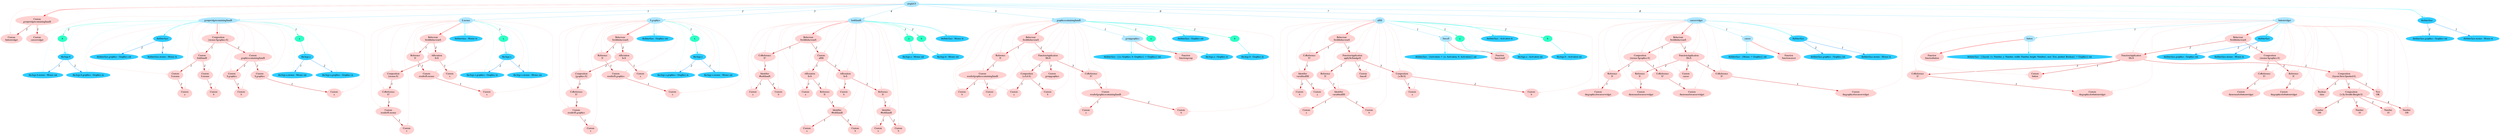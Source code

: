 digraph g{node_16589 [shape="ellipse", style="filled", color="#ffd1d1", fontname="Times", label="Composition
{mouse:$graphics:$}" ]
node_16591 [shape="ellipse", style="filled", color="#ffd1d1", fontname="Times", label="Custom
both$and$" ]
node_16593 [shape="ellipse", style="filled", color="#ffd1d1", fontname="Times", label="Custom
$.mouse" ]
node_16595 [shape="ellipse", style="filled", color="#ffd1d1", fontname="Times", label="Custom
a" ]
node_16598 [shape="ellipse", style="filled", color="#ffd1d1", fontname="Times", label="Custom
$.mouse" ]
node_16600 [shape="ellipse", style="filled", color="#ffd1d1", fontname="Times", label="Custom
b" ]
node_16605 [shape="ellipse", style="filled", color="#ffd1d1", fontname="Times", label="Custom
graphicscontaining$and$" ]
node_16607 [shape="ellipse", style="filled", color="#ffd1d1", fontname="Times", label="Custom
$.graphics" ]
node_16609 [shape="ellipse", style="filled", color="#ffd1d1", fontname="Times", label="Custom
a" ]
node_16612 [shape="ellipse", style="filled", color="#ffd1d1", fontname="Times", label="Custom
$.graphics" ]
node_16614 [shape="ellipse", style="filled", color="#ffd1d1", fontname="Times", label="Custom
b" ]
node_16637 [shape="ellipse", style="filled", color="#ffd1d1", fontname="Times", label="Behaviour
$withbehaviour$" ]
node_16639 [shape="ellipse", style="filled", color="#ffd1d1", fontname="Times", label="Reference
$!" ]
node_16641 [shape="ellipse", style="filled", color="#ffd1d1", fontname="Times", label="Custom
resultof$.mouse" ]
node_16643 [shape="ellipse", style="filled", color="#ffd1d1", fontname="Times", label="Custom
x" ]
node_16647 [shape="ellipse", style="filled", color="#ffd1d1", fontname="Times", label="Affectation
$=$" ]
node_16649 [shape="ellipse", style="filled", color="#ffd1d1", fontname="Times", label="Custom
x" ]
node_16651 [shape="ellipse", style="filled", color="#ffd1d1", fontname="Times", label="Composition
{mouse:$}" ]
node_16653 [shape="ellipse", style="filled", color="#ffd1d1", fontname="Times", label="CoReference
$?" ]
node_16655 [shape="ellipse", style="filled", color="#ffd1d1", fontname="Times", label="Custom
resultof$.mouse" ]
node_16657 [shape="ellipse", style="filled", color="#ffd1d1", fontname="Times", label="Custom
x" ]
node_16682 [shape="ellipse", style="filled", color="#ffd1d1", fontname="Times", label="Behaviour
$withbehaviour$" ]
node_16684 [shape="ellipse", style="filled", color="#ffd1d1", fontname="Times", label="Reference
$!" ]
node_16686 [shape="ellipse", style="filled", color="#ffd1d1", fontname="Times", label="Custom
resultof$.graphics" ]
node_16688 [shape="ellipse", style="filled", color="#ffd1d1", fontname="Times", label="Custom
x" ]
node_16692 [shape="ellipse", style="filled", color="#ffd1d1", fontname="Times", label="Affectation
$=$" ]
node_16694 [shape="ellipse", style="filled", color="#ffd1d1", fontname="Times", label="Custom
x" ]
node_16696 [shape="ellipse", style="filled", color="#ffd1d1", fontname="Times", label="Composition
{graphics:$}" ]
node_16698 [shape="ellipse", style="filled", color="#ffd1d1", fontname="Times", label="CoReference
$?" ]
node_16700 [shape="ellipse", style="filled", color="#ffd1d1", fontname="Times", label="Custom
resultof$.graphics" ]
node_16702 [shape="ellipse", style="filled", color="#ffd1d1", fontname="Times", label="Custom
x" ]
node_16726 [shape="ellipse", style="filled", color="#ffd1d1", fontname="Times", label="Behaviour
$withbehaviour$" ]
node_16728 [shape="ellipse", style="filled", color="#ffd1d1", fontname="Times", label="CoReference
$?" ]
node_16730 [shape="ellipse", style="filled", color="#ffd1d1", fontname="Times", label="Identifier
#both$and$" ]
node_16732 [shape="ellipse", style="filled", color="#ffd1d1", fontname="Times", label="Custom
a" ]
node_16734 [shape="ellipse", style="filled", color="#ffd1d1", fontname="Times", label="Custom
b" ]
node_16739 [shape="ellipse", style="filled", color="#ffd1d1", fontname="Times", label="Custom
all$$" ]
node_16741 [shape="ellipse", style="filled", color="#ffd1d1", fontname="Times", label="Affectation
$=$" ]
node_16743 [shape="ellipse", style="filled", color="#ffd1d1", fontname="Times", label="Custom
a" ]
node_16745 [shape="ellipse", style="filled", color="#ffd1d1", fontname="Times", label="Reference
$!" ]
node_16747 [shape="ellipse", style="filled", color="#ffd1d1", fontname="Times", label="Identifier
#both$and$" ]
node_16749 [shape="ellipse", style="filled", color="#ffd1d1", fontname="Times", label="Custom
a" ]
node_16751 [shape="ellipse", style="filled", color="#ffd1d1", fontname="Times", label="Custom
b" ]
node_16758 [shape="ellipse", style="filled", color="#ffd1d1", fontname="Times", label="Affectation
$=$" ]
node_16760 [shape="ellipse", style="filled", color="#ffd1d1", fontname="Times", label="Custom
b" ]
node_16762 [shape="ellipse", style="filled", color="#ffd1d1", fontname="Times", label="Reference
$!" ]
node_16764 [shape="ellipse", style="filled", color="#ffd1d1", fontname="Times", label="Identifier
#both$and$" ]
node_16766 [shape="ellipse", style="filled", color="#ffd1d1", fontname="Times", label="Custom
a" ]
node_16768 [shape="ellipse", style="filled", color="#ffd1d1", fontname="Times", label="Custom
b" ]
node_16785 [shape="ellipse", style="filled", color="#ffd1d1", fontname="Times", label="Function
functiongroup" ]
node_16802 [shape="ellipse", style="filled", color="#ffd1d1", fontname="Times", label="Behaviour
$withbehaviour$" ]
node_16804 [shape="ellipse", style="filled", color="#ffd1d1", fontname="Times", label="Reference
$!" ]
node_16806 [shape="ellipse", style="filled", color="#ffd1d1", fontname="Times", label="Custom
resultofgraphicscontaining$and$" ]
node_16808 [shape="ellipse", style="filled", color="#ffd1d1", fontname="Times", label="Custom
a" ]
node_16810 [shape="ellipse", style="filled", color="#ffd1d1", fontname="Times", label="Custom
b" ]
node_16815 [shape="ellipse", style="filled", color="#ffd1d1", fontname="Times", label="FunctionApplication
$$=$" ]
node_16817 [shape="ellipse", style="filled", color="#ffd1d1", fontname="Times", label="Custom
groupgraphics" ]
node_16819 [shape="ellipse", style="filled", color="#ffd1d1", fontname="Times", label="Composition
{a:$,b:$}" ]
node_16821 [shape="ellipse", style="filled", color="#ffd1d1", fontname="Times", label="Custom
a" ]
node_16823 [shape="ellipse", style="filled", color="#ffd1d1", fontname="Times", label="Custom
b" ]
node_16827 [shape="ellipse", style="filled", color="#ffd1d1", fontname="Times", label="CoReference
$?" ]
node_16829 [shape="ellipse", style="filled", color="#ffd1d1", fontname="Times", label="Custom
resultofgraphicscontaining$and$" ]
node_16831 [shape="ellipse", style="filled", color="#ffd1d1", fontname="Times", label="Custom
a" ]
node_16833 [shape="ellipse", style="filled", color="#ffd1d1", fontname="Times", label="Custom
b" ]
node_16849 [shape="ellipse", style="filled", color="#ffd1d1", fontname="Times", label="Function
functionall" ]
node_16866 [shape="ellipse", style="filled", color="#ffd1d1", fontname="Times", label="Behaviour
$withbehaviour$" ]
node_16868 [shape="ellipse", style="filled", color="#ffd1d1", fontname="Times", label="CoReference
$?" ]
node_16870 [shape="ellipse", style="filled", color="#ffd1d1", fontname="Times", label="Identifier
variableall$$" ]
node_16872 [shape="ellipse", style="filled", color="#ffd1d1", fontname="Times", label="Custom
a" ]
node_16874 [shape="ellipse", style="filled", color="#ffd1d1", fontname="Times", label="Custom
b" ]
node_16879 [shape="ellipse", style="filled", color="#ffd1d1", fontname="Times", label="FunctionApplication
apply$to$andget$" ]
node_16881 [shape="ellipse", style="filled", color="#ffd1d1", fontname="Times", label="Custom
funcall" ]
node_16883 [shape="ellipse", style="filled", color="#ffd1d1", fontname="Times", label="Reference
$!" ]
node_16885 [shape="ellipse", style="filled", color="#ffd1d1", fontname="Times", label="Identifier
variableall$$" ]
node_16887 [shape="ellipse", style="filled", color="#ffd1d1", fontname="Times", label="Custom
a" ]
node_16889 [shape="ellipse", style="filled", color="#ffd1d1", fontname="Times", label="Custom
b" ]
node_16894 [shape="ellipse", style="filled", color="#ffd1d1", fontname="Times", label="Composition
{a:$b:$}" ]
node_16896 [shape="ellipse", style="filled", color="#ffd1d1", fontname="Times", label="Custom
a" ]
node_16898 [shape="ellipse", style="filled", color="#ffd1d1", fontname="Times", label="Custom
b" ]
node_16913 [shape="ellipse", style="filled", color="#ffd1d1", fontname="Times", label="Function
functioncursor" ]
node_16926 [shape="ellipse", style="filled", color="#ffd1d1", fontname="Times", label="Behaviour
$withbehaviour$" ]
node_16928 [shape="ellipse", style="filled", color="#ffd1d1", fontname="Times", label="Composition
{mouse:$graphics:$}" ]
node_16930 [shape="ellipse", style="filled", color="#ffd1d1", fontname="Times", label="CoReference
$?" ]
node_16932 [shape="ellipse", style="filled", color="#ffd1d1", fontname="Times", label="Custom
themouseforcursorwidget" ]
node_16935 [shape="ellipse", style="filled", color="#ffd1d1", fontname="Times", label="Reference
$!" ]
node_16937 [shape="ellipse", style="filled", color="#ffd1d1", fontname="Times", label="Custom
thegraphicsforcursorwidget" ]
node_16942 [shape="ellipse", style="filled", color="#ffd1d1", fontname="Times", label="FunctionApplication
$$=$" ]
node_16944 [shape="ellipse", style="filled", color="#ffd1d1", fontname="Times", label="Custom
cursor" ]
node_16946 [shape="ellipse", style="filled", color="#ffd1d1", fontname="Times", label="Reference
$!" ]
node_16948 [shape="ellipse", style="filled", color="#ffd1d1", fontname="Times", label="Custom
themouseforcursorwidget" ]
node_16951 [shape="ellipse", style="filled", color="#ffd1d1", fontname="Times", label="CoReference
$?" ]
node_16953 [shape="ellipse", style="filled", color="#ffd1d1", fontname="Times", label="Custom
thegraphicsforcursorwidget" ]
node_16967 [shape="ellipse", style="filled", color="#ffd1d1", fontname="Times", label="Function
functionbutton" ]
node_16980 [shape="ellipse", style="filled", color="#ffd1d1", fontname="Times", label="Behaviour
$withbehaviour$" ]
node_16982 [shape="ellipse", style="filled", color="#ffd1d1", fontname="Times", label="Composition
{mouse:$graphics:$}" ]
node_16984 [shape="ellipse", style="filled", color="#ffd1d1", fontname="Times", label="CoReference
$?" ]
node_16986 [shape="ellipse", style="filled", color="#ffd1d1", fontname="Times", label="Custom
themouseforbuttonwidget" ]
node_16989 [shape="ellipse", style="filled", color="#ffd1d1", fontname="Times", label="Reference
$!" ]
node_16991 [shape="ellipse", style="filled", color="#ffd1d1", fontname="Times", label="Custom
thegraphicsforbuttonwidget" ]
node_16996 [shape="ellipse", style="filled", color="#ffd1d1", fontname="Times", label="FunctionApplication
$$=$" ]
node_16998 [shape="ellipse", style="filled", color="#ffd1d1", fontname="Times", label="Custom
button" ]
node_17000 [shape="ellipse", style="filled", color="#ffd1d1", fontname="Times", label="Composition
{layout:$text:$pushed:$}" ]
node_17002 [shape="ellipse", style="filled", color="#ffd1d1", fontname="Times", label="Composition
{x:$y:$width:$height:$}" ]
node_17004 [shape="ellipse", style="filled", color="#ffd1d1", fontname="Times", label="Number
10" ]
node_17006 [shape="ellipse", style="filled", color="#ffd1d1", fontname="Times", label="Number
10" ]
node_17008 [shape="ellipse", style="filled", color="#ffd1d1", fontname="Times", label="Number
200" ]
node_17010 [shape="ellipse", style="filled", color="#ffd1d1", fontname="Times", label="Number
100" ]
node_17016 [shape="ellipse", style="filled", color="#ffd1d1", fontname="Times", label="Text
OK" ]
node_17018 [shape="ellipse", style="filled", color="#ffd1d1", fontname="Times", label="Boolean
false" ]
node_17023 [shape="ellipse", style="filled", color="#ffd1d1", fontname="Times", label="CoReference
$?" ]
node_17025 [shape="ellipse", style="filled", color="#ffd1d1", fontname="Times", label="Custom
thegraphicsforbuttonwidget" ]
node_17051 [shape="ellipse", style="filled", color="#ffd1d1", fontname="Times", label="Custom
groupwidgetcontaining$and$" ]
node_17053 [shape="ellipse", style="filled", color="#ffd1d1", fontname="Times", label="Custom
cursorwidget" ]
node_17055 [shape="ellipse", style="filled", color="#ffd1d1", fontname="Times", label="Custom
buttonwidget" ]
node_16556 [shape="ellipse", style="filled", color="#afe7ff", fontname="Times", label="simpleUI" ]
node_16557 [shape="ellipse", style="filled", color="#afe7ff", fontname="Times", label="groupwidgetcontaining$and$" ]
node_16622 [shape="ellipse", style="filled", color="#afe7ff", fontname="Times", label="$.mouse" ]
node_16667 [shape="ellipse", style="filled", color="#afe7ff", fontname="Times", label="$.graphics" ]
node_16712 [shape="ellipse", style="filled", color="#afe7ff", fontname="Times", label="both$and$" ]
node_16780 [shape="ellipse", style="filled", color="#afe7ff", fontname="Times", label="graphicscontaining$and$" ]
node_16781 [shape="ellipse", style="filled", color="#afe7ff", fontname="Times", label="groupgraphics" ]
node_16844 [shape="ellipse", style="filled", color="#afe7ff", fontname="Times", label="all$$" ]
node_16845 [shape="ellipse", style="filled", color="#afe7ff", fontname="Times", label="funcall" ]
node_16908 [shape="ellipse", style="filled", color="#afe7ff", fontname="Times", label="cursorwidget" ]
node_16909 [shape="ellipse", style="filled", color="#afe7ff", fontname="Times", label="cursor" ]
node_16962 [shape="ellipse", style="filled", color="#afe7ff", fontname="Times", label="buttonwidget" ]
node_16963 [shape="ellipse", style="filled", color="#afe7ff", fontname="Times", label="button" ]
node_16558 [shape="ellipse", style="filled", color="#2fffc7", fontname="Times", label="a" ]
node_16568 [shape="ellipse", style="filled", color="#2fffc7", fontname="Times", label="b" ]
node_16623 [shape="ellipse", style="filled", color="#2fffc7", fontname="Times", label="x" ]
node_16668 [shape="ellipse", style="filled", color="#2fffc7", fontname="Times", label="x" ]
node_16713 [shape="ellipse", style="filled", color="#2fffc7", fontname="Times", label="a" ]
node_16717 [shape="ellipse", style="filled", color="#2fffc7", fontname="Times", label="b" ]
node_16789 [shape="ellipse", style="filled", color="#2fffc7", fontname="Times", label="a" ]
node_16793 [shape="ellipse", style="filled", color="#2fffc7", fontname="Times", label="b" ]
node_16853 [shape="ellipse", style="filled", color="#2fffc7", fontname="Times", label="a" ]
node_16857 [shape="ellipse", style="filled", color="#2fffc7", fontname="Times", label="b" ]
node_16559 [shape="ellipse", style="filled", color="#2fcdff", fontname="Times", label="theArgs.a" ]
node_16560 [shape="ellipse", style="filled", color="#2fcdff", fontname="Times", label="theArgs.a.mouse : Mouse out" ]
node_16562 [shape="ellipse", style="filled", color="#2fcdff", fontname="Times", label="theArgs.a.graphics : Graphics in" ]
node_16569 [shape="ellipse", style="filled", color="#2fcdff", fontname="Times", label="theArgs.b" ]
node_16570 [shape="ellipse", style="filled", color="#2fcdff", fontname="Times", label="theArgs.b.mouse : Mouse out" ]
node_16572 [shape="ellipse", style="filled", color="#2fcdff", fontname="Times", label="theArgs.b.graphics : Graphics in" ]
node_16580 [shape="ellipse", style="filled", color="#2fcdff", fontname="Times", label="theInterface" ]
node_16581 [shape="ellipse", style="filled", color="#2fcdff", fontname="Times", label="theInterface.mouse : Mouse in" ]
node_16583 [shape="ellipse", style="filled", color="#2fcdff", fontname="Times", label="theInterface.graphics : Graphics out" ]
node_16624 [shape="ellipse", style="filled", color="#2fcdff", fontname="Times", label="theArgs.x" ]
node_16625 [shape="ellipse", style="filled", color="#2fcdff", fontname="Times", label="theArgs.x.mouse : Mouse out" ]
node_16627 [shape="ellipse", style="filled", color="#2fcdff", fontname="Times", label="theArgs.x.graphics : Graphics in" ]
node_16634 [shape="ellipse", style="filled", color="#2fcdff", fontname="Times", label="theInterface : Mouse in" ]
node_16669 [shape="ellipse", style="filled", color="#2fcdff", fontname="Times", label="theArgs.x" ]
node_16670 [shape="ellipse", style="filled", color="#2fcdff", fontname="Times", label="theArgs.x.mouse : Mouse out" ]
node_16672 [shape="ellipse", style="filled", color="#2fcdff", fontname="Times", label="theArgs.x.graphics : Graphics in" ]
node_16679 [shape="ellipse", style="filled", color="#2fcdff", fontname="Times", label="theInterface : Graphics out" ]
node_16714 [shape="ellipse", style="filled", color="#2fcdff", fontname="Times", label="theArgs.a : Mouse out" ]
node_16718 [shape="ellipse", style="filled", color="#2fcdff", fontname="Times", label="theArgs.b : Mouse out" ]
node_16723 [shape="ellipse", style="filled", color="#2fcdff", fontname="Times", label="theInterface : Mouse in" ]
node_16782 [shape="ellipse", style="filled", color="#2fcdff", fontname="Times", label="theInterface : {{a: Graphics, b: Graphics} -> Graphics} out" ]
node_16790 [shape="ellipse", style="filled", color="#2fcdff", fontname="Times", label="theArgs.a : Graphics in" ]
node_16794 [shape="ellipse", style="filled", color="#2fcdff", fontname="Times", label="theArgs.b : Graphics in" ]
node_16799 [shape="ellipse", style="filled", color="#2fcdff", fontname="Times", label="theInterface : Graphics out" ]
node_16846 [shape="ellipse", style="filled", color="#2fcdff", fontname="Times", label="theInterface : {Activation -> {a: Activation, b: Activation}} out" ]
node_16854 [shape="ellipse", style="filled", color="#2fcdff", fontname="Times", label="theArgs.a : Activation out" ]
node_16858 [shape="ellipse", style="filled", color="#2fcdff", fontname="Times", label="theArgs.b : Activation out" ]
node_16863 [shape="ellipse", style="filled", color="#2fcdff", fontname="Times", label="theInterface : Activation in" ]
node_16910 [shape="ellipse", style="filled", color="#2fcdff", fontname="Times", label="theInterface : {Mouse -> Graphics} out" ]
node_16917 [shape="ellipse", style="filled", color="#2fcdff", fontname="Times", label="theInterface" ]
node_16918 [shape="ellipse", style="filled", color="#2fcdff", fontname="Times", label="theInterface.mouse : Mouse in" ]
node_16920 [shape="ellipse", style="filled", color="#2fcdff", fontname="Times", label="theInterface.graphics : Graphics out" ]
node_16964 [shape="ellipse", style="filled", color="#2fcdff", fontname="Times", label="theInterface : {{layout: {x: Number, y: Number, width: Number, height: Number}, text: Text, pushed: Boolean} -> Graphics} out" ]
node_16971 [shape="ellipse", style="filled", color="#2fcdff", fontname="Times", label="theInterface" ]
node_16972 [shape="ellipse", style="filled", color="#2fcdff", fontname="Times", label="theInterface.mouse : Mouse in" ]
node_16974 [shape="ellipse", style="filled", color="#2fcdff", fontname="Times", label="theInterface.graphics : Graphics out" ]
node_17042 [shape="ellipse", style="filled", color="#2fcdff", fontname="Times", label="theInterface" ]
node_17043 [shape="ellipse", style="filled", color="#2fcdff", fontname="Times", label="theInterface.mouse : Mouse in" ]
node_17045 [shape="ellipse", style="filled", color="#2fcdff", fontname="Times", label="theInterface.graphics : Graphics out" ]
node_16593 -> node_16595 [dir=forward, arrowHead=normal, fontname="Times-Italic", arrowsize=1, color="#d00000", label="1",  headlabel="", taillabel="" ]
node_16598 -> node_16600 [dir=forward, arrowHead=normal, fontname="Times-Italic", arrowsize=1, color="#d00000", label="1",  headlabel="", taillabel="" ]
node_16591 -> node_16593 [dir=forward, arrowHead=normal, fontname="Times-Italic", arrowsize=1, color="#d00000", label="1",  headlabel="", taillabel="" ]
node_16591 -> node_16598 [dir=forward, arrowHead=normal, fontname="Times-Italic", arrowsize=1, color="#d00000", label="2",  headlabel="", taillabel="" ]
node_16607 -> node_16609 [dir=forward, arrowHead=normal, fontname="Times-Italic", arrowsize=1, color="#d00000", label="1",  headlabel="", taillabel="" ]
node_16612 -> node_16614 [dir=forward, arrowHead=normal, fontname="Times-Italic", arrowsize=1, color="#d00000", label="1",  headlabel="", taillabel="" ]
node_16605 -> node_16607 [dir=forward, arrowHead=normal, fontname="Times-Italic", arrowsize=1, color="#d00000", label="1",  headlabel="", taillabel="" ]
node_16605 -> node_16612 [dir=forward, arrowHead=normal, fontname="Times-Italic", arrowsize=1, color="#d00000", label="2",  headlabel="", taillabel="" ]
node_16589 -> node_16591 [dir=forward, arrowHead=normal, fontname="Times-Italic", arrowsize=1, color="#d00000", label="1",  headlabel="", taillabel="" ]
node_16589 -> node_16605 [dir=forward, arrowHead=normal, fontname="Times-Italic", arrowsize=1, color="#d00000", label="2",  headlabel="", taillabel="" ]
node_16641 -> node_16643 [dir=forward, arrowHead=normal, fontname="Times-Italic", arrowsize=1, color="#d00000", label="1",  headlabel="", taillabel="" ]
node_16639 -> node_16641 [dir=forward, arrowHead=normal, fontname="Times-Italic", arrowsize=1, color="#d00000", label="1",  headlabel="", taillabel="" ]
node_16655 -> node_16657 [dir=forward, arrowHead=normal, fontname="Times-Italic", arrowsize=1, color="#d00000", label="1",  headlabel="", taillabel="" ]
node_16653 -> node_16655 [dir=forward, arrowHead=normal, fontname="Times-Italic", arrowsize=1, color="#d00000", label="1",  headlabel="", taillabel="" ]
node_16651 -> node_16653 [dir=forward, arrowHead=normal, fontname="Times-Italic", arrowsize=1, color="#d00000", label="1",  headlabel="", taillabel="" ]
node_16647 -> node_16649 [dir=forward, arrowHead=normal, fontname="Times-Italic", arrowsize=1, color="#d00000", label="1",  headlabel="", taillabel="" ]
node_16647 -> node_16651 [dir=forward, arrowHead=normal, fontname="Times-Italic", arrowsize=1, color="#d00000", label="2",  headlabel="", taillabel="" ]
node_16637 -> node_16639 [dir=forward, arrowHead=normal, fontname="Times-Italic", arrowsize=1, color="#d00000", label="1",  headlabel="", taillabel="" ]
node_16637 -> node_16647 [dir=forward, arrowHead=normal, fontname="Times-Italic", arrowsize=1, color="#d00000", label="2",  headlabel="", taillabel="" ]
node_16686 -> node_16688 [dir=forward, arrowHead=normal, fontname="Times-Italic", arrowsize=1, color="#d00000", label="1",  headlabel="", taillabel="" ]
node_16684 -> node_16686 [dir=forward, arrowHead=normal, fontname="Times-Italic", arrowsize=1, color="#d00000", label="1",  headlabel="", taillabel="" ]
node_16700 -> node_16702 [dir=forward, arrowHead=normal, fontname="Times-Italic", arrowsize=1, color="#d00000", label="1",  headlabel="", taillabel="" ]
node_16698 -> node_16700 [dir=forward, arrowHead=normal, fontname="Times-Italic", arrowsize=1, color="#d00000", label="1",  headlabel="", taillabel="" ]
node_16696 -> node_16698 [dir=forward, arrowHead=normal, fontname="Times-Italic", arrowsize=1, color="#d00000", label="1",  headlabel="", taillabel="" ]
node_16692 -> node_16694 [dir=forward, arrowHead=normal, fontname="Times-Italic", arrowsize=1, color="#d00000", label="1",  headlabel="", taillabel="" ]
node_16692 -> node_16696 [dir=forward, arrowHead=normal, fontname="Times-Italic", arrowsize=1, color="#d00000", label="2",  headlabel="", taillabel="" ]
node_16682 -> node_16684 [dir=forward, arrowHead=normal, fontname="Times-Italic", arrowsize=1, color="#d00000", label="1",  headlabel="", taillabel="" ]
node_16682 -> node_16692 [dir=forward, arrowHead=normal, fontname="Times-Italic", arrowsize=1, color="#d00000", label="2",  headlabel="", taillabel="" ]
node_16730 -> node_16732 [dir=forward, arrowHead=normal, fontname="Times-Italic", arrowsize=1, color="#d00000", label="1",  headlabel="", taillabel="" ]
node_16730 -> node_16734 [dir=forward, arrowHead=normal, fontname="Times-Italic", arrowsize=1, color="#d00000", label="2",  headlabel="", taillabel="" ]
node_16728 -> node_16730 [dir=forward, arrowHead=normal, fontname="Times-Italic", arrowsize=1, color="#d00000", label="1",  headlabel="", taillabel="" ]
node_16747 -> node_16749 [dir=forward, arrowHead=normal, fontname="Times-Italic", arrowsize=1, color="#d00000", label="1",  headlabel="", taillabel="" ]
node_16747 -> node_16751 [dir=forward, arrowHead=normal, fontname="Times-Italic", arrowsize=1, color="#d00000", label="2",  headlabel="", taillabel="" ]
node_16745 -> node_16747 [dir=forward, arrowHead=normal, fontname="Times-Italic", arrowsize=1, color="#d00000", label="1",  headlabel="", taillabel="" ]
node_16741 -> node_16743 [dir=forward, arrowHead=normal, fontname="Times-Italic", arrowsize=1, color="#d00000", label="1",  headlabel="", taillabel="" ]
node_16741 -> node_16745 [dir=forward, arrowHead=normal, fontname="Times-Italic", arrowsize=1, color="#d00000", label="2",  headlabel="", taillabel="" ]
node_16764 -> node_16766 [dir=forward, arrowHead=normal, fontname="Times-Italic", arrowsize=1, color="#d00000", label="1",  headlabel="", taillabel="" ]
node_16764 -> node_16768 [dir=forward, arrowHead=normal, fontname="Times-Italic", arrowsize=1, color="#d00000", label="2",  headlabel="", taillabel="" ]
node_16762 -> node_16764 [dir=forward, arrowHead=normal, fontname="Times-Italic", arrowsize=1, color="#d00000", label="1",  headlabel="", taillabel="" ]
node_16758 -> node_16760 [dir=forward, arrowHead=normal, fontname="Times-Italic", arrowsize=1, color="#d00000", label="1",  headlabel="", taillabel="" ]
node_16758 -> node_16762 [dir=forward, arrowHead=normal, fontname="Times-Italic", arrowsize=1, color="#d00000", label="2",  headlabel="", taillabel="" ]
node_16739 -> node_16741 [dir=forward, arrowHead=normal, fontname="Times-Italic", arrowsize=1, color="#d00000", label="1",  headlabel="", taillabel="" ]
node_16739 -> node_16758 [dir=forward, arrowHead=normal, fontname="Times-Italic", arrowsize=1, color="#d00000", label="2",  headlabel="", taillabel="" ]
node_16726 -> node_16728 [dir=forward, arrowHead=normal, fontname="Times-Italic", arrowsize=1, color="#d00000", label="1",  headlabel="", taillabel="" ]
node_16726 -> node_16739 [dir=forward, arrowHead=normal, fontname="Times-Italic", arrowsize=1, color="#d00000", label="2",  headlabel="", taillabel="" ]
node_16806 -> node_16808 [dir=forward, arrowHead=normal, fontname="Times-Italic", arrowsize=1, color="#d00000", label="1",  headlabel="", taillabel="" ]
node_16806 -> node_16810 [dir=forward, arrowHead=normal, fontname="Times-Italic", arrowsize=1, color="#d00000", label="2",  headlabel="", taillabel="" ]
node_16804 -> node_16806 [dir=forward, arrowHead=normal, fontname="Times-Italic", arrowsize=1, color="#d00000", label="1",  headlabel="", taillabel="" ]
node_16819 -> node_16821 [dir=forward, arrowHead=normal, fontname="Times-Italic", arrowsize=1, color="#d00000", label="1",  headlabel="", taillabel="" ]
node_16819 -> node_16823 [dir=forward, arrowHead=normal, fontname="Times-Italic", arrowsize=1, color="#d00000", label="2",  headlabel="", taillabel="" ]
node_16829 -> node_16831 [dir=forward, arrowHead=normal, fontname="Times-Italic", arrowsize=1, color="#d00000", label="1",  headlabel="", taillabel="" ]
node_16829 -> node_16833 [dir=forward, arrowHead=normal, fontname="Times-Italic", arrowsize=1, color="#d00000", label="2",  headlabel="", taillabel="" ]
node_16827 -> node_16829 [dir=forward, arrowHead=normal, fontname="Times-Italic", arrowsize=1, color="#d00000", label="1",  headlabel="", taillabel="" ]
node_16815 -> node_16817 [dir=forward, arrowHead=normal, fontname="Times-Italic", arrowsize=1, color="#d00000", label="1",  headlabel="", taillabel="" ]
node_16815 -> node_16819 [dir=forward, arrowHead=normal, fontname="Times-Italic", arrowsize=1, color="#d00000", label="2",  headlabel="", taillabel="" ]
node_16815 -> node_16827 [dir=forward, arrowHead=normal, fontname="Times-Italic", arrowsize=1, color="#d00000", label="3",  headlabel="", taillabel="" ]
node_16802 -> node_16804 [dir=forward, arrowHead=normal, fontname="Times-Italic", arrowsize=1, color="#d00000", label="1",  headlabel="", taillabel="" ]
node_16802 -> node_16815 [dir=forward, arrowHead=normal, fontname="Times-Italic", arrowsize=1, color="#d00000", label="2",  headlabel="", taillabel="" ]
node_16870 -> node_16872 [dir=forward, arrowHead=normal, fontname="Times-Italic", arrowsize=1, color="#d00000", label="1",  headlabel="", taillabel="" ]
node_16870 -> node_16874 [dir=forward, arrowHead=normal, fontname="Times-Italic", arrowsize=1, color="#d00000", label="2",  headlabel="", taillabel="" ]
node_16868 -> node_16870 [dir=forward, arrowHead=normal, fontname="Times-Italic", arrowsize=1, color="#d00000", label="1",  headlabel="", taillabel="" ]
node_16885 -> node_16887 [dir=forward, arrowHead=normal, fontname="Times-Italic", arrowsize=1, color="#d00000", label="1",  headlabel="", taillabel="" ]
node_16885 -> node_16889 [dir=forward, arrowHead=normal, fontname="Times-Italic", arrowsize=1, color="#d00000", label="2",  headlabel="", taillabel="" ]
node_16883 -> node_16885 [dir=forward, arrowHead=normal, fontname="Times-Italic", arrowsize=1, color="#d00000", label="1",  headlabel="", taillabel="" ]
node_16894 -> node_16896 [dir=forward, arrowHead=normal, fontname="Times-Italic", arrowsize=1, color="#d00000", label="1",  headlabel="", taillabel="" ]
node_16894 -> node_16898 [dir=forward, arrowHead=normal, fontname="Times-Italic", arrowsize=1, color="#d00000", label="2",  headlabel="", taillabel="" ]
node_16879 -> node_16881 [dir=forward, arrowHead=normal, fontname="Times-Italic", arrowsize=1, color="#d00000", label="1",  headlabel="", taillabel="" ]
node_16879 -> node_16883 [dir=forward, arrowHead=normal, fontname="Times-Italic", arrowsize=1, color="#d00000", label="2",  headlabel="", taillabel="" ]
node_16879 -> node_16894 [dir=forward, arrowHead=normal, fontname="Times-Italic", arrowsize=1, color="#d00000", label="3",  headlabel="", taillabel="" ]
node_16866 -> node_16868 [dir=forward, arrowHead=normal, fontname="Times-Italic", arrowsize=1, color="#d00000", label="1",  headlabel="", taillabel="" ]
node_16866 -> node_16879 [dir=forward, arrowHead=normal, fontname="Times-Italic", arrowsize=1, color="#d00000", label="2",  headlabel="", taillabel="" ]
node_16930 -> node_16932 [dir=forward, arrowHead=normal, fontname="Times-Italic", arrowsize=1, color="#d00000", label="1",  headlabel="", taillabel="" ]
node_16935 -> node_16937 [dir=forward, arrowHead=normal, fontname="Times-Italic", arrowsize=1, color="#d00000", label="1",  headlabel="", taillabel="" ]
node_16928 -> node_16930 [dir=forward, arrowHead=normal, fontname="Times-Italic", arrowsize=1, color="#d00000", label="1",  headlabel="", taillabel="" ]
node_16928 -> node_16935 [dir=forward, arrowHead=normal, fontname="Times-Italic", arrowsize=1, color="#d00000", label="2",  headlabel="", taillabel="" ]
node_16946 -> node_16948 [dir=forward, arrowHead=normal, fontname="Times-Italic", arrowsize=1, color="#d00000", label="1",  headlabel="", taillabel="" ]
node_16951 -> node_16953 [dir=forward, arrowHead=normal, fontname="Times-Italic", arrowsize=1, color="#d00000", label="1",  headlabel="", taillabel="" ]
node_16942 -> node_16944 [dir=forward, arrowHead=normal, fontname="Times-Italic", arrowsize=1, color="#d00000", label="1",  headlabel="", taillabel="" ]
node_16942 -> node_16946 [dir=forward, arrowHead=normal, fontname="Times-Italic", arrowsize=1, color="#d00000", label="2",  headlabel="", taillabel="" ]
node_16942 -> node_16951 [dir=forward, arrowHead=normal, fontname="Times-Italic", arrowsize=1, color="#d00000", label="3",  headlabel="", taillabel="" ]
node_16926 -> node_16928 [dir=forward, arrowHead=normal, fontname="Times-Italic", arrowsize=1, color="#d00000", label="1",  headlabel="", taillabel="" ]
node_16926 -> node_16942 [dir=forward, arrowHead=normal, fontname="Times-Italic", arrowsize=1, color="#d00000", label="2",  headlabel="", taillabel="" ]
node_16984 -> node_16986 [dir=forward, arrowHead=normal, fontname="Times-Italic", arrowsize=1, color="#d00000", label="1",  headlabel="", taillabel="" ]
node_16989 -> node_16991 [dir=forward, arrowHead=normal, fontname="Times-Italic", arrowsize=1, color="#d00000", label="1",  headlabel="", taillabel="" ]
node_16982 -> node_16984 [dir=forward, arrowHead=normal, fontname="Times-Italic", arrowsize=1, color="#d00000", label="1",  headlabel="", taillabel="" ]
node_16982 -> node_16989 [dir=forward, arrowHead=normal, fontname="Times-Italic", arrowsize=1, color="#d00000", label="2",  headlabel="", taillabel="" ]
node_17002 -> node_17004 [dir=forward, arrowHead=normal, fontname="Times-Italic", arrowsize=1, color="#d00000", label="1",  headlabel="", taillabel="" ]
node_17002 -> node_17006 [dir=forward, arrowHead=normal, fontname="Times-Italic", arrowsize=1, color="#d00000", label="2",  headlabel="", taillabel="" ]
node_17002 -> node_17008 [dir=forward, arrowHead=normal, fontname="Times-Italic", arrowsize=1, color="#d00000", label="3",  headlabel="", taillabel="" ]
node_17002 -> node_17010 [dir=forward, arrowHead=normal, fontname="Times-Italic", arrowsize=1, color="#d00000", label="4",  headlabel="", taillabel="" ]
node_17000 -> node_17002 [dir=forward, arrowHead=normal, fontname="Times-Italic", arrowsize=1, color="#d00000", label="1",  headlabel="", taillabel="" ]
node_17000 -> node_17016 [dir=forward, arrowHead=normal, fontname="Times-Italic", arrowsize=1, color="#d00000", label="2",  headlabel="", taillabel="" ]
node_17000 -> node_17018 [dir=forward, arrowHead=normal, fontname="Times-Italic", arrowsize=1, color="#d00000", label="3",  headlabel="", taillabel="" ]
node_17023 -> node_17025 [dir=forward, arrowHead=normal, fontname="Times-Italic", arrowsize=1, color="#d00000", label="1",  headlabel="", taillabel="" ]
node_16996 -> node_16998 [dir=forward, arrowHead=normal, fontname="Times-Italic", arrowsize=1, color="#d00000", label="1",  headlabel="", taillabel="" ]
node_16996 -> node_17000 [dir=forward, arrowHead=normal, fontname="Times-Italic", arrowsize=1, color="#d00000", label="2",  headlabel="", taillabel="" ]
node_16996 -> node_17023 [dir=forward, arrowHead=normal, fontname="Times-Italic", arrowsize=1, color="#d00000", label="3",  headlabel="", taillabel="" ]
node_16980 -> node_16982 [dir=forward, arrowHead=normal, fontname="Times-Italic", arrowsize=1, color="#d00000", label="1",  headlabel="", taillabel="" ]
node_16980 -> node_16996 [dir=forward, arrowHead=normal, fontname="Times-Italic", arrowsize=1, color="#d00000", label="2",  headlabel="", taillabel="" ]
node_17051 -> node_17053 [dir=forward, arrowHead=normal, fontname="Times-Italic", arrowsize=1, color="#d00000", label="1",  headlabel="", taillabel="" ]
node_17051 -> node_17055 [dir=forward, arrowHead=normal, fontname="Times-Italic", arrowsize=1, color="#d00000", label="2",  headlabel="", taillabel="" ]
node_16557 -> node_16589 [dir=forward, arrowHead=normal, fontname="Times-Italic", arrowsize=1, color="#ff0000", label="",  headlabel="", taillabel="" ]
node_16622 -> node_16637 [dir=forward, arrowHead=normal, fontname="Times-Italic", arrowsize=1, color="#ff0000", label="",  headlabel="", taillabel="" ]
node_16667 -> node_16682 [dir=forward, arrowHead=normal, fontname="Times-Italic", arrowsize=1, color="#ff0000", label="",  headlabel="", taillabel="" ]
node_16712 -> node_16726 [dir=forward, arrowHead=normal, fontname="Times-Italic", arrowsize=1, color="#ff0000", label="",  headlabel="", taillabel="" ]
node_16781 -> node_16785 [dir=forward, arrowHead=normal, fontname="Times-Italic", arrowsize=1, color="#ff0000", label="",  headlabel="", taillabel="" ]
node_16780 -> node_16802 [dir=forward, arrowHead=normal, fontname="Times-Italic", arrowsize=1, color="#ff0000", label="",  headlabel="", taillabel="" ]
node_16845 -> node_16849 [dir=forward, arrowHead=normal, fontname="Times-Italic", arrowsize=1, color="#ff0000", label="",  headlabel="", taillabel="" ]
node_16844 -> node_16866 [dir=forward, arrowHead=normal, fontname="Times-Italic", arrowsize=1, color="#ff0000", label="",  headlabel="", taillabel="" ]
node_16909 -> node_16913 [dir=forward, arrowHead=normal, fontname="Times-Italic", arrowsize=1, color="#ff0000", label="",  headlabel="", taillabel="" ]
node_16908 -> node_16926 [dir=forward, arrowHead=normal, fontname="Times-Italic", arrowsize=1, color="#ff0000", label="",  headlabel="", taillabel="" ]
node_16963 -> node_16967 [dir=forward, arrowHead=normal, fontname="Times-Italic", arrowsize=1, color="#ff0000", label="",  headlabel="", taillabel="" ]
node_16962 -> node_16980 [dir=forward, arrowHead=normal, fontname="Times-Italic", arrowsize=1, color="#ff0000", label="",  headlabel="", taillabel="" ]
node_16556 -> node_17051 [dir=forward, arrowHead=normal, fontname="Times-Italic", arrowsize=1, color="#ff0000", label="",  headlabel="", taillabel="" ]
node_16557 -> node_16589 [dir=forward, arrowHead=normal, fontname="Times-Italic", arrowsize=1, color="#ffd5d5", label="",  headlabel="", taillabel="" ]
node_16557 -> node_16591 [dir=forward, arrowHead=normal, fontname="Times-Italic", arrowsize=1, color="#ffd5d5", label="",  headlabel="", taillabel="" ]
node_16557 -> node_16593 [dir=forward, arrowHead=normal, fontname="Times-Italic", arrowsize=1, color="#ffd5d5", label="",  headlabel="", taillabel="" ]
node_16557 -> node_16595 [dir=forward, arrowHead=normal, fontname="Times-Italic", arrowsize=1, color="#ffd5d5", label="",  headlabel="", taillabel="" ]
node_16557 -> node_16598 [dir=forward, arrowHead=normal, fontname="Times-Italic", arrowsize=1, color="#ffd5d5", label="",  headlabel="", taillabel="" ]
node_16557 -> node_16600 [dir=forward, arrowHead=normal, fontname="Times-Italic", arrowsize=1, color="#ffd5d5", label="",  headlabel="", taillabel="" ]
node_16557 -> node_16605 [dir=forward, arrowHead=normal, fontname="Times-Italic", arrowsize=1, color="#ffd5d5", label="",  headlabel="", taillabel="" ]
node_16557 -> node_16607 [dir=forward, arrowHead=normal, fontname="Times-Italic", arrowsize=1, color="#ffd5d5", label="",  headlabel="", taillabel="" ]
node_16557 -> node_16609 [dir=forward, arrowHead=normal, fontname="Times-Italic", arrowsize=1, color="#ffd5d5", label="",  headlabel="", taillabel="" ]
node_16557 -> node_16612 [dir=forward, arrowHead=normal, fontname="Times-Italic", arrowsize=1, color="#ffd5d5", label="",  headlabel="", taillabel="" ]
node_16557 -> node_16614 [dir=forward, arrowHead=normal, fontname="Times-Italic", arrowsize=1, color="#ffd5d5", label="",  headlabel="", taillabel="" ]
node_16622 -> node_16637 [dir=forward, arrowHead=normal, fontname="Times-Italic", arrowsize=1, color="#ffd5d5", label="",  headlabel="", taillabel="" ]
node_16622 -> node_16639 [dir=forward, arrowHead=normal, fontname="Times-Italic", arrowsize=1, color="#ffd5d5", label="",  headlabel="", taillabel="" ]
node_16622 -> node_16641 [dir=forward, arrowHead=normal, fontname="Times-Italic", arrowsize=1, color="#ffd5d5", label="",  headlabel="", taillabel="" ]
node_16622 -> node_16643 [dir=forward, arrowHead=normal, fontname="Times-Italic", arrowsize=1, color="#ffd5d5", label="",  headlabel="", taillabel="" ]
node_16622 -> node_16647 [dir=forward, arrowHead=normal, fontname="Times-Italic", arrowsize=1, color="#ffd5d5", label="",  headlabel="", taillabel="" ]
node_16622 -> node_16649 [dir=forward, arrowHead=normal, fontname="Times-Italic", arrowsize=1, color="#ffd5d5", label="",  headlabel="", taillabel="" ]
node_16622 -> node_16651 [dir=forward, arrowHead=normal, fontname="Times-Italic", arrowsize=1, color="#ffd5d5", label="",  headlabel="", taillabel="" ]
node_16622 -> node_16653 [dir=forward, arrowHead=normal, fontname="Times-Italic", arrowsize=1, color="#ffd5d5", label="",  headlabel="", taillabel="" ]
node_16622 -> node_16655 [dir=forward, arrowHead=normal, fontname="Times-Italic", arrowsize=1, color="#ffd5d5", label="",  headlabel="", taillabel="" ]
node_16622 -> node_16657 [dir=forward, arrowHead=normal, fontname="Times-Italic", arrowsize=1, color="#ffd5d5", label="",  headlabel="", taillabel="" ]
node_16667 -> node_16682 [dir=forward, arrowHead=normal, fontname="Times-Italic", arrowsize=1, color="#ffd5d5", label="",  headlabel="", taillabel="" ]
node_16667 -> node_16684 [dir=forward, arrowHead=normal, fontname="Times-Italic", arrowsize=1, color="#ffd5d5", label="",  headlabel="", taillabel="" ]
node_16667 -> node_16686 [dir=forward, arrowHead=normal, fontname="Times-Italic", arrowsize=1, color="#ffd5d5", label="",  headlabel="", taillabel="" ]
node_16667 -> node_16688 [dir=forward, arrowHead=normal, fontname="Times-Italic", arrowsize=1, color="#ffd5d5", label="",  headlabel="", taillabel="" ]
node_16667 -> node_16692 [dir=forward, arrowHead=normal, fontname="Times-Italic", arrowsize=1, color="#ffd5d5", label="",  headlabel="", taillabel="" ]
node_16667 -> node_16694 [dir=forward, arrowHead=normal, fontname="Times-Italic", arrowsize=1, color="#ffd5d5", label="",  headlabel="", taillabel="" ]
node_16667 -> node_16696 [dir=forward, arrowHead=normal, fontname="Times-Italic", arrowsize=1, color="#ffd5d5", label="",  headlabel="", taillabel="" ]
node_16667 -> node_16698 [dir=forward, arrowHead=normal, fontname="Times-Italic", arrowsize=1, color="#ffd5d5", label="",  headlabel="", taillabel="" ]
node_16667 -> node_16700 [dir=forward, arrowHead=normal, fontname="Times-Italic", arrowsize=1, color="#ffd5d5", label="",  headlabel="", taillabel="" ]
node_16667 -> node_16702 [dir=forward, arrowHead=normal, fontname="Times-Italic", arrowsize=1, color="#ffd5d5", label="",  headlabel="", taillabel="" ]
node_16712 -> node_16726 [dir=forward, arrowHead=normal, fontname="Times-Italic", arrowsize=1, color="#ffd5d5", label="",  headlabel="", taillabel="" ]
node_16712 -> node_16728 [dir=forward, arrowHead=normal, fontname="Times-Italic", arrowsize=1, color="#ffd5d5", label="",  headlabel="", taillabel="" ]
node_16712 -> node_16730 [dir=forward, arrowHead=normal, fontname="Times-Italic", arrowsize=1, color="#ffd5d5", label="",  headlabel="", taillabel="" ]
node_16712 -> node_16732 [dir=forward, arrowHead=normal, fontname="Times-Italic", arrowsize=1, color="#ffd5d5", label="",  headlabel="", taillabel="" ]
node_16712 -> node_16734 [dir=forward, arrowHead=normal, fontname="Times-Italic", arrowsize=1, color="#ffd5d5", label="",  headlabel="", taillabel="" ]
node_16712 -> node_16739 [dir=forward, arrowHead=normal, fontname="Times-Italic", arrowsize=1, color="#ffd5d5", label="",  headlabel="", taillabel="" ]
node_16712 -> node_16741 [dir=forward, arrowHead=normal, fontname="Times-Italic", arrowsize=1, color="#ffd5d5", label="",  headlabel="", taillabel="" ]
node_16712 -> node_16743 [dir=forward, arrowHead=normal, fontname="Times-Italic", arrowsize=1, color="#ffd5d5", label="",  headlabel="", taillabel="" ]
node_16712 -> node_16745 [dir=forward, arrowHead=normal, fontname="Times-Italic", arrowsize=1, color="#ffd5d5", label="",  headlabel="", taillabel="" ]
node_16712 -> node_16747 [dir=forward, arrowHead=normal, fontname="Times-Italic", arrowsize=1, color="#ffd5d5", label="",  headlabel="", taillabel="" ]
node_16712 -> node_16749 [dir=forward, arrowHead=normal, fontname="Times-Italic", arrowsize=1, color="#ffd5d5", label="",  headlabel="", taillabel="" ]
node_16712 -> node_16751 [dir=forward, arrowHead=normal, fontname="Times-Italic", arrowsize=1, color="#ffd5d5", label="",  headlabel="", taillabel="" ]
node_16712 -> node_16758 [dir=forward, arrowHead=normal, fontname="Times-Italic", arrowsize=1, color="#ffd5d5", label="",  headlabel="", taillabel="" ]
node_16712 -> node_16760 [dir=forward, arrowHead=normal, fontname="Times-Italic", arrowsize=1, color="#ffd5d5", label="",  headlabel="", taillabel="" ]
node_16712 -> node_16762 [dir=forward, arrowHead=normal, fontname="Times-Italic", arrowsize=1, color="#ffd5d5", label="",  headlabel="", taillabel="" ]
node_16712 -> node_16764 [dir=forward, arrowHead=normal, fontname="Times-Italic", arrowsize=1, color="#ffd5d5", label="",  headlabel="", taillabel="" ]
node_16712 -> node_16766 [dir=forward, arrowHead=normal, fontname="Times-Italic", arrowsize=1, color="#ffd5d5", label="",  headlabel="", taillabel="" ]
node_16712 -> node_16768 [dir=forward, arrowHead=normal, fontname="Times-Italic", arrowsize=1, color="#ffd5d5", label="",  headlabel="", taillabel="" ]
node_16781 -> node_16785 [dir=forward, arrowHead=normal, fontname="Times-Italic", arrowsize=1, color="#ffd5d5", label="",  headlabel="", taillabel="" ]
node_16780 -> node_16802 [dir=forward, arrowHead=normal, fontname="Times-Italic", arrowsize=1, color="#ffd5d5", label="",  headlabel="", taillabel="" ]
node_16780 -> node_16804 [dir=forward, arrowHead=normal, fontname="Times-Italic", arrowsize=1, color="#ffd5d5", label="",  headlabel="", taillabel="" ]
node_16780 -> node_16806 [dir=forward, arrowHead=normal, fontname="Times-Italic", arrowsize=1, color="#ffd5d5", label="",  headlabel="", taillabel="" ]
node_16780 -> node_16808 [dir=forward, arrowHead=normal, fontname="Times-Italic", arrowsize=1, color="#ffd5d5", label="",  headlabel="", taillabel="" ]
node_16780 -> node_16810 [dir=forward, arrowHead=normal, fontname="Times-Italic", arrowsize=1, color="#ffd5d5", label="",  headlabel="", taillabel="" ]
node_16780 -> node_16815 [dir=forward, arrowHead=normal, fontname="Times-Italic", arrowsize=1, color="#ffd5d5", label="",  headlabel="", taillabel="" ]
node_16780 -> node_16817 [dir=forward, arrowHead=normal, fontname="Times-Italic", arrowsize=1, color="#ffd5d5", label="",  headlabel="", taillabel="" ]
node_16780 -> node_16819 [dir=forward, arrowHead=normal, fontname="Times-Italic", arrowsize=1, color="#ffd5d5", label="",  headlabel="", taillabel="" ]
node_16780 -> node_16821 [dir=forward, arrowHead=normal, fontname="Times-Italic", arrowsize=1, color="#ffd5d5", label="",  headlabel="", taillabel="" ]
node_16780 -> node_16823 [dir=forward, arrowHead=normal, fontname="Times-Italic", arrowsize=1, color="#ffd5d5", label="",  headlabel="", taillabel="" ]
node_16780 -> node_16827 [dir=forward, arrowHead=normal, fontname="Times-Italic", arrowsize=1, color="#ffd5d5", label="",  headlabel="", taillabel="" ]
node_16780 -> node_16829 [dir=forward, arrowHead=normal, fontname="Times-Italic", arrowsize=1, color="#ffd5d5", label="",  headlabel="", taillabel="" ]
node_16780 -> node_16831 [dir=forward, arrowHead=normal, fontname="Times-Italic", arrowsize=1, color="#ffd5d5", label="",  headlabel="", taillabel="" ]
node_16780 -> node_16833 [dir=forward, arrowHead=normal, fontname="Times-Italic", arrowsize=1, color="#ffd5d5", label="",  headlabel="", taillabel="" ]
node_16845 -> node_16849 [dir=forward, arrowHead=normal, fontname="Times-Italic", arrowsize=1, color="#ffd5d5", label="",  headlabel="", taillabel="" ]
node_16844 -> node_16866 [dir=forward, arrowHead=normal, fontname="Times-Italic", arrowsize=1, color="#ffd5d5", label="",  headlabel="", taillabel="" ]
node_16844 -> node_16868 [dir=forward, arrowHead=normal, fontname="Times-Italic", arrowsize=1, color="#ffd5d5", label="",  headlabel="", taillabel="" ]
node_16844 -> node_16870 [dir=forward, arrowHead=normal, fontname="Times-Italic", arrowsize=1, color="#ffd5d5", label="",  headlabel="", taillabel="" ]
node_16844 -> node_16872 [dir=forward, arrowHead=normal, fontname="Times-Italic", arrowsize=1, color="#ffd5d5", label="",  headlabel="", taillabel="" ]
node_16844 -> node_16874 [dir=forward, arrowHead=normal, fontname="Times-Italic", arrowsize=1, color="#ffd5d5", label="",  headlabel="", taillabel="" ]
node_16844 -> node_16879 [dir=forward, arrowHead=normal, fontname="Times-Italic", arrowsize=1, color="#ffd5d5", label="",  headlabel="", taillabel="" ]
node_16844 -> node_16881 [dir=forward, arrowHead=normal, fontname="Times-Italic", arrowsize=1, color="#ffd5d5", label="",  headlabel="", taillabel="" ]
node_16844 -> node_16883 [dir=forward, arrowHead=normal, fontname="Times-Italic", arrowsize=1, color="#ffd5d5", label="",  headlabel="", taillabel="" ]
node_16844 -> node_16885 [dir=forward, arrowHead=normal, fontname="Times-Italic", arrowsize=1, color="#ffd5d5", label="",  headlabel="", taillabel="" ]
node_16844 -> node_16887 [dir=forward, arrowHead=normal, fontname="Times-Italic", arrowsize=1, color="#ffd5d5", label="",  headlabel="", taillabel="" ]
node_16844 -> node_16889 [dir=forward, arrowHead=normal, fontname="Times-Italic", arrowsize=1, color="#ffd5d5", label="",  headlabel="", taillabel="" ]
node_16844 -> node_16894 [dir=forward, arrowHead=normal, fontname="Times-Italic", arrowsize=1, color="#ffd5d5", label="",  headlabel="", taillabel="" ]
node_16844 -> node_16896 [dir=forward, arrowHead=normal, fontname="Times-Italic", arrowsize=1, color="#ffd5d5", label="",  headlabel="", taillabel="" ]
node_16844 -> node_16898 [dir=forward, arrowHead=normal, fontname="Times-Italic", arrowsize=1, color="#ffd5d5", label="",  headlabel="", taillabel="" ]
node_16909 -> node_16913 [dir=forward, arrowHead=normal, fontname="Times-Italic", arrowsize=1, color="#ffd5d5", label="",  headlabel="", taillabel="" ]
node_16908 -> node_16926 [dir=forward, arrowHead=normal, fontname="Times-Italic", arrowsize=1, color="#ffd5d5", label="",  headlabel="", taillabel="" ]
node_16908 -> node_16928 [dir=forward, arrowHead=normal, fontname="Times-Italic", arrowsize=1, color="#ffd5d5", label="",  headlabel="", taillabel="" ]
node_16908 -> node_16930 [dir=forward, arrowHead=normal, fontname="Times-Italic", arrowsize=1, color="#ffd5d5", label="",  headlabel="", taillabel="" ]
node_16908 -> node_16932 [dir=forward, arrowHead=normal, fontname="Times-Italic", arrowsize=1, color="#ffd5d5", label="",  headlabel="", taillabel="" ]
node_16908 -> node_16935 [dir=forward, arrowHead=normal, fontname="Times-Italic", arrowsize=1, color="#ffd5d5", label="",  headlabel="", taillabel="" ]
node_16908 -> node_16937 [dir=forward, arrowHead=normal, fontname="Times-Italic", arrowsize=1, color="#ffd5d5", label="",  headlabel="", taillabel="" ]
node_16908 -> node_16942 [dir=forward, arrowHead=normal, fontname="Times-Italic", arrowsize=1, color="#ffd5d5", label="",  headlabel="", taillabel="" ]
node_16908 -> node_16944 [dir=forward, arrowHead=normal, fontname="Times-Italic", arrowsize=1, color="#ffd5d5", label="",  headlabel="", taillabel="" ]
node_16908 -> node_16946 [dir=forward, arrowHead=normal, fontname="Times-Italic", arrowsize=1, color="#ffd5d5", label="",  headlabel="", taillabel="" ]
node_16908 -> node_16948 [dir=forward, arrowHead=normal, fontname="Times-Italic", arrowsize=1, color="#ffd5d5", label="",  headlabel="", taillabel="" ]
node_16908 -> node_16951 [dir=forward, arrowHead=normal, fontname="Times-Italic", arrowsize=1, color="#ffd5d5", label="",  headlabel="", taillabel="" ]
node_16908 -> node_16953 [dir=forward, arrowHead=normal, fontname="Times-Italic", arrowsize=1, color="#ffd5d5", label="",  headlabel="", taillabel="" ]
node_16963 -> node_16967 [dir=forward, arrowHead=normal, fontname="Times-Italic", arrowsize=1, color="#ffd5d5", label="",  headlabel="", taillabel="" ]
node_16962 -> node_16980 [dir=forward, arrowHead=normal, fontname="Times-Italic", arrowsize=1, color="#ffd5d5", label="",  headlabel="", taillabel="" ]
node_16962 -> node_16982 [dir=forward, arrowHead=normal, fontname="Times-Italic", arrowsize=1, color="#ffd5d5", label="",  headlabel="", taillabel="" ]
node_16962 -> node_16984 [dir=forward, arrowHead=normal, fontname="Times-Italic", arrowsize=1, color="#ffd5d5", label="",  headlabel="", taillabel="" ]
node_16962 -> node_16986 [dir=forward, arrowHead=normal, fontname="Times-Italic", arrowsize=1, color="#ffd5d5", label="",  headlabel="", taillabel="" ]
node_16962 -> node_16989 [dir=forward, arrowHead=normal, fontname="Times-Italic", arrowsize=1, color="#ffd5d5", label="",  headlabel="", taillabel="" ]
node_16962 -> node_16991 [dir=forward, arrowHead=normal, fontname="Times-Italic", arrowsize=1, color="#ffd5d5", label="",  headlabel="", taillabel="" ]
node_16962 -> node_16996 [dir=forward, arrowHead=normal, fontname="Times-Italic", arrowsize=1, color="#ffd5d5", label="",  headlabel="", taillabel="" ]
node_16962 -> node_16998 [dir=forward, arrowHead=normal, fontname="Times-Italic", arrowsize=1, color="#ffd5d5", label="",  headlabel="", taillabel="" ]
node_16962 -> node_17000 [dir=forward, arrowHead=normal, fontname="Times-Italic", arrowsize=1, color="#ffd5d5", label="",  headlabel="", taillabel="" ]
node_16962 -> node_17002 [dir=forward, arrowHead=normal, fontname="Times-Italic", arrowsize=1, color="#ffd5d5", label="",  headlabel="", taillabel="" ]
node_16962 -> node_17004 [dir=forward, arrowHead=normal, fontname="Times-Italic", arrowsize=1, color="#ffd5d5", label="",  headlabel="", taillabel="" ]
node_16962 -> node_17006 [dir=forward, arrowHead=normal, fontname="Times-Italic", arrowsize=1, color="#ffd5d5", label="",  headlabel="", taillabel="" ]
node_16962 -> node_17008 [dir=forward, arrowHead=normal, fontname="Times-Italic", arrowsize=1, color="#ffd5d5", label="",  headlabel="", taillabel="" ]
node_16962 -> node_17010 [dir=forward, arrowHead=normal, fontname="Times-Italic", arrowsize=1, color="#ffd5d5", label="",  headlabel="", taillabel="" ]
node_16962 -> node_17016 [dir=forward, arrowHead=normal, fontname="Times-Italic", arrowsize=1, color="#ffd5d5", label="",  headlabel="", taillabel="" ]
node_16962 -> node_17018 [dir=forward, arrowHead=normal, fontname="Times-Italic", arrowsize=1, color="#ffd5d5", label="",  headlabel="", taillabel="" ]
node_16962 -> node_17023 [dir=forward, arrowHead=normal, fontname="Times-Italic", arrowsize=1, color="#ffd5d5", label="",  headlabel="", taillabel="" ]
node_16962 -> node_17025 [dir=forward, arrowHead=normal, fontname="Times-Italic", arrowsize=1, color="#ffd5d5", label="",  headlabel="", taillabel="" ]
node_16556 -> node_17051 [dir=forward, arrowHead=normal, fontname="Times-Italic", arrowsize=1, color="#ffd5d5", label="",  headlabel="", taillabel="" ]
node_16556 -> node_17053 [dir=forward, arrowHead=normal, fontname="Times-Italic", arrowsize=1, color="#ffd5d5", label="",  headlabel="", taillabel="" ]
node_16556 -> node_17055 [dir=forward, arrowHead=normal, fontname="Times-Italic", arrowsize=1, color="#ffd5d5", label="",  headlabel="", taillabel="" ]
node_16557 -> node_16558 [dir=forward, arrowHead=normal, fontname="Times-Italic", arrowsize=1, color="#2fffc7", label="1",  headlabel="", taillabel="" ]
node_16557 -> node_16568 [dir=forward, arrowHead=normal, fontname="Times-Italic", arrowsize=1, color="#2fffc7", label="2",  headlabel="", taillabel="" ]
node_16622 -> node_16623 [dir=forward, arrowHead=normal, fontname="Times-Italic", arrowsize=1, color="#2fffc7", label="1",  headlabel="", taillabel="" ]
node_16667 -> node_16668 [dir=forward, arrowHead=normal, fontname="Times-Italic", arrowsize=1, color="#2fffc7", label="1",  headlabel="", taillabel="" ]
node_16712 -> node_16713 [dir=forward, arrowHead=normal, fontname="Times-Italic", arrowsize=1, color="#2fffc7", label="1",  headlabel="", taillabel="" ]
node_16712 -> node_16717 [dir=forward, arrowHead=normal, fontname="Times-Italic", arrowsize=1, color="#2fffc7", label="2",  headlabel="", taillabel="" ]
node_16780 -> node_16789 [dir=forward, arrowHead=normal, fontname="Times-Italic", arrowsize=1, color="#2fffc7", label="1",  headlabel="", taillabel="" ]
node_16780 -> node_16793 [dir=forward, arrowHead=normal, fontname="Times-Italic", arrowsize=1, color="#2fffc7", label="2",  headlabel="", taillabel="" ]
node_16844 -> node_16853 [dir=forward, arrowHead=normal, fontname="Times-Italic", arrowsize=1, color="#2fffc7", label="1",  headlabel="", taillabel="" ]
node_16844 -> node_16857 [dir=forward, arrowHead=normal, fontname="Times-Italic", arrowsize=1, color="#2fffc7", label="2",  headlabel="", taillabel="" ]
node_16558 -> node_16559 [dir=forward, arrowHead=normal, fontname="Times-Italic", arrowsize=1, color="#00e8ff", label="",  headlabel="", taillabel="" ]
node_16568 -> node_16569 [dir=forward, arrowHead=normal, fontname="Times-Italic", arrowsize=1, color="#00e8ff", label="",  headlabel="", taillabel="" ]
node_16623 -> node_16624 [dir=forward, arrowHead=normal, fontname="Times-Italic", arrowsize=1, color="#00e8ff", label="",  headlabel="", taillabel="" ]
node_16668 -> node_16669 [dir=forward, arrowHead=normal, fontname="Times-Italic", arrowsize=1, color="#00e8ff", label="",  headlabel="", taillabel="" ]
node_16713 -> node_16714 [dir=forward, arrowHead=normal, fontname="Times-Italic", arrowsize=1, color="#00e8ff", label="",  headlabel="", taillabel="" ]
node_16717 -> node_16718 [dir=forward, arrowHead=normal, fontname="Times-Italic", arrowsize=1, color="#00e8ff", label="",  headlabel="", taillabel="" ]
node_16789 -> node_16790 [dir=forward, arrowHead=normal, fontname="Times-Italic", arrowsize=1, color="#00e8ff", label="",  headlabel="", taillabel="" ]
node_16793 -> node_16794 [dir=forward, arrowHead=normal, fontname="Times-Italic", arrowsize=1, color="#00e8ff", label="",  headlabel="", taillabel="" ]
node_16853 -> node_16854 [dir=forward, arrowHead=normal, fontname="Times-Italic", arrowsize=1, color="#00e8ff", label="",  headlabel="", taillabel="" ]
node_16857 -> node_16858 [dir=forward, arrowHead=normal, fontname="Times-Italic", arrowsize=1, color="#00e8ff", label="",  headlabel="", taillabel="" ]
node_16557 -> node_16580 [dir=forward, arrowHead=normal, fontname="Times-Italic", arrowsize=1, color="#00e8ff", label="",  headlabel="", taillabel="" ]
node_16622 -> node_16634 [dir=forward, arrowHead=normal, fontname="Times-Italic", arrowsize=1, color="#00e8ff", label="",  headlabel="", taillabel="" ]
node_16667 -> node_16679 [dir=forward, arrowHead=normal, fontname="Times-Italic", arrowsize=1, color="#00e8ff", label="",  headlabel="", taillabel="" ]
node_16712 -> node_16723 [dir=forward, arrowHead=normal, fontname="Times-Italic", arrowsize=1, color="#00e8ff", label="",  headlabel="", taillabel="" ]
node_16781 -> node_16782 [dir=forward, arrowHead=normal, fontname="Times-Italic", arrowsize=1, color="#00e8ff", label="",  headlabel="", taillabel="" ]
node_16780 -> node_16799 [dir=forward, arrowHead=normal, fontname="Times-Italic", arrowsize=1, color="#00e8ff", label="",  headlabel="", taillabel="" ]
node_16845 -> node_16846 [dir=forward, arrowHead=normal, fontname="Times-Italic", arrowsize=1, color="#00e8ff", label="",  headlabel="", taillabel="" ]
node_16844 -> node_16863 [dir=forward, arrowHead=normal, fontname="Times-Italic", arrowsize=1, color="#00e8ff", label="",  headlabel="", taillabel="" ]
node_16909 -> node_16910 [dir=forward, arrowHead=normal, fontname="Times-Italic", arrowsize=1, color="#00e8ff", label="",  headlabel="", taillabel="" ]
node_16908 -> node_16917 [dir=forward, arrowHead=normal, fontname="Times-Italic", arrowsize=1, color="#00e8ff", label="",  headlabel="", taillabel="" ]
node_16963 -> node_16964 [dir=forward, arrowHead=normal, fontname="Times-Italic", arrowsize=1, color="#00e8ff", label="",  headlabel="", taillabel="" ]
node_16962 -> node_16971 [dir=forward, arrowHead=normal, fontname="Times-Italic", arrowsize=1, color="#00e8ff", label="",  headlabel="", taillabel="" ]
node_16556 -> node_17042 [dir=forward, arrowHead=normal, fontname="Times-Italic", arrowsize=1, color="#00e8ff", label="",  headlabel="", taillabel="" ]
node_16557 -> node_16560 [dir=forward, arrowHead=normal, fontname="Times-Italic", arrowsize=1, color="#bef9ff", label="",  headlabel="", taillabel="" ]
node_16557 -> node_16562 [dir=forward, arrowHead=normal, fontname="Times-Italic", arrowsize=1, color="#bef9ff", label="",  headlabel="", taillabel="" ]
node_16557 -> node_16559 [dir=forward, arrowHead=normal, fontname="Times-Italic", arrowsize=1, color="#bef9ff", label="",  headlabel="", taillabel="" ]
node_16557 -> node_16570 [dir=forward, arrowHead=normal, fontname="Times-Italic", arrowsize=1, color="#bef9ff", label="",  headlabel="", taillabel="" ]
node_16557 -> node_16572 [dir=forward, arrowHead=normal, fontname="Times-Italic", arrowsize=1, color="#bef9ff", label="",  headlabel="", taillabel="" ]
node_16557 -> node_16569 [dir=forward, arrowHead=normal, fontname="Times-Italic", arrowsize=1, color="#bef9ff", label="",  headlabel="", taillabel="" ]
node_16557 -> node_16581 [dir=forward, arrowHead=normal, fontname="Times-Italic", arrowsize=1, color="#bef9ff", label="",  headlabel="", taillabel="" ]
node_16557 -> node_16583 [dir=forward, arrowHead=normal, fontname="Times-Italic", arrowsize=1, color="#bef9ff", label="",  headlabel="", taillabel="" ]
node_16557 -> node_16580 [dir=forward, arrowHead=normal, fontname="Times-Italic", arrowsize=1, color="#bef9ff", label="",  headlabel="", taillabel="" ]
node_16622 -> node_16625 [dir=forward, arrowHead=normal, fontname="Times-Italic", arrowsize=1, color="#bef9ff", label="",  headlabel="", taillabel="" ]
node_16622 -> node_16627 [dir=forward, arrowHead=normal, fontname="Times-Italic", arrowsize=1, color="#bef9ff", label="",  headlabel="", taillabel="" ]
node_16622 -> node_16624 [dir=forward, arrowHead=normal, fontname="Times-Italic", arrowsize=1, color="#bef9ff", label="",  headlabel="", taillabel="" ]
node_16622 -> node_16634 [dir=forward, arrowHead=normal, fontname="Times-Italic", arrowsize=1, color="#bef9ff", label="",  headlabel="", taillabel="" ]
node_16667 -> node_16670 [dir=forward, arrowHead=normal, fontname="Times-Italic", arrowsize=1, color="#bef9ff", label="",  headlabel="", taillabel="" ]
node_16667 -> node_16672 [dir=forward, arrowHead=normal, fontname="Times-Italic", arrowsize=1, color="#bef9ff", label="",  headlabel="", taillabel="" ]
node_16667 -> node_16669 [dir=forward, arrowHead=normal, fontname="Times-Italic", arrowsize=1, color="#bef9ff", label="",  headlabel="", taillabel="" ]
node_16667 -> node_16679 [dir=forward, arrowHead=normal, fontname="Times-Italic", arrowsize=1, color="#bef9ff", label="",  headlabel="", taillabel="" ]
node_16712 -> node_16714 [dir=forward, arrowHead=normal, fontname="Times-Italic", arrowsize=1, color="#bef9ff", label="",  headlabel="", taillabel="" ]
node_16712 -> node_16718 [dir=forward, arrowHead=normal, fontname="Times-Italic", arrowsize=1, color="#bef9ff", label="",  headlabel="", taillabel="" ]
node_16712 -> node_16723 [dir=forward, arrowHead=normal, fontname="Times-Italic", arrowsize=1, color="#bef9ff", label="",  headlabel="", taillabel="" ]
node_16781 -> node_16782 [dir=forward, arrowHead=normal, fontname="Times-Italic", arrowsize=1, color="#bef9ff", label="",  headlabel="", taillabel="" ]
node_16780 -> node_16790 [dir=forward, arrowHead=normal, fontname="Times-Italic", arrowsize=1, color="#bef9ff", label="",  headlabel="", taillabel="" ]
node_16780 -> node_16794 [dir=forward, arrowHead=normal, fontname="Times-Italic", arrowsize=1, color="#bef9ff", label="",  headlabel="", taillabel="" ]
node_16780 -> node_16799 [dir=forward, arrowHead=normal, fontname="Times-Italic", arrowsize=1, color="#bef9ff", label="",  headlabel="", taillabel="" ]
node_16845 -> node_16846 [dir=forward, arrowHead=normal, fontname="Times-Italic", arrowsize=1, color="#bef9ff", label="",  headlabel="", taillabel="" ]
node_16844 -> node_16854 [dir=forward, arrowHead=normal, fontname="Times-Italic", arrowsize=1, color="#bef9ff", label="",  headlabel="", taillabel="" ]
node_16844 -> node_16858 [dir=forward, arrowHead=normal, fontname="Times-Italic", arrowsize=1, color="#bef9ff", label="",  headlabel="", taillabel="" ]
node_16844 -> node_16863 [dir=forward, arrowHead=normal, fontname="Times-Italic", arrowsize=1, color="#bef9ff", label="",  headlabel="", taillabel="" ]
node_16909 -> node_16910 [dir=forward, arrowHead=normal, fontname="Times-Italic", arrowsize=1, color="#bef9ff", label="",  headlabel="", taillabel="" ]
node_16908 -> node_16918 [dir=forward, arrowHead=normal, fontname="Times-Italic", arrowsize=1, color="#bef9ff", label="",  headlabel="", taillabel="" ]
node_16908 -> node_16920 [dir=forward, arrowHead=normal, fontname="Times-Italic", arrowsize=1, color="#bef9ff", label="",  headlabel="", taillabel="" ]
node_16908 -> node_16917 [dir=forward, arrowHead=normal, fontname="Times-Italic", arrowsize=1, color="#bef9ff", label="",  headlabel="", taillabel="" ]
node_16963 -> node_16964 [dir=forward, arrowHead=normal, fontname="Times-Italic", arrowsize=1, color="#bef9ff", label="",  headlabel="", taillabel="" ]
node_16962 -> node_16972 [dir=forward, arrowHead=normal, fontname="Times-Italic", arrowsize=1, color="#bef9ff", label="",  headlabel="", taillabel="" ]
node_16962 -> node_16974 [dir=forward, arrowHead=normal, fontname="Times-Italic", arrowsize=1, color="#bef9ff", label="",  headlabel="", taillabel="" ]
node_16962 -> node_16971 [dir=forward, arrowHead=normal, fontname="Times-Italic", arrowsize=1, color="#bef9ff", label="",  headlabel="", taillabel="" ]
node_16556 -> node_17043 [dir=forward, arrowHead=normal, fontname="Times-Italic", arrowsize=1, color="#bef9ff", label="",  headlabel="", taillabel="" ]
node_16556 -> node_17045 [dir=forward, arrowHead=normal, fontname="Times-Italic", arrowsize=1, color="#bef9ff", label="",  headlabel="", taillabel="" ]
node_16556 -> node_17042 [dir=forward, arrowHead=normal, fontname="Times-Italic", arrowsize=1, color="#bef9ff", label="",  headlabel="", taillabel="" ]
node_16559 -> node_16560 [dir=forward, arrowHead=normal, fontname="Times-Italic", arrowsize=1, color="#008cff", label="1",  headlabel="", taillabel="" ]
node_16559 -> node_16562 [dir=forward, arrowHead=normal, fontname="Times-Italic", arrowsize=1, color="#008cff", label="2",  headlabel="", taillabel="" ]
node_16569 -> node_16570 [dir=forward, arrowHead=normal, fontname="Times-Italic", arrowsize=1, color="#008cff", label="1",  headlabel="", taillabel="" ]
node_16569 -> node_16572 [dir=forward, arrowHead=normal, fontname="Times-Italic", arrowsize=1, color="#008cff", label="2",  headlabel="", taillabel="" ]
node_16580 -> node_16581 [dir=forward, arrowHead=normal, fontname="Times-Italic", arrowsize=1, color="#008cff", label="1",  headlabel="", taillabel="" ]
node_16580 -> node_16583 [dir=forward, arrowHead=normal, fontname="Times-Italic", arrowsize=1, color="#008cff", label="2",  headlabel="", taillabel="" ]
node_16624 -> node_16625 [dir=forward, arrowHead=normal, fontname="Times-Italic", arrowsize=1, color="#008cff", label="1",  headlabel="", taillabel="" ]
node_16624 -> node_16627 [dir=forward, arrowHead=normal, fontname="Times-Italic", arrowsize=1, color="#008cff", label="2",  headlabel="", taillabel="" ]
node_16669 -> node_16670 [dir=forward, arrowHead=normal, fontname="Times-Italic", arrowsize=1, color="#008cff", label="1",  headlabel="", taillabel="" ]
node_16669 -> node_16672 [dir=forward, arrowHead=normal, fontname="Times-Italic", arrowsize=1, color="#008cff", label="2",  headlabel="", taillabel="" ]
node_16917 -> node_16918 [dir=forward, arrowHead=normal, fontname="Times-Italic", arrowsize=1, color="#008cff", label="1",  headlabel="", taillabel="" ]
node_16917 -> node_16920 [dir=forward, arrowHead=normal, fontname="Times-Italic", arrowsize=1, color="#008cff", label="2",  headlabel="", taillabel="" ]
node_16971 -> node_16972 [dir=forward, arrowHead=normal, fontname="Times-Italic", arrowsize=1, color="#008cff", label="1",  headlabel="", taillabel="" ]
node_16971 -> node_16974 [dir=forward, arrowHead=normal, fontname="Times-Italic", arrowsize=1, color="#008cff", label="2",  headlabel="", taillabel="" ]
node_17042 -> node_17043 [dir=forward, arrowHead=normal, fontname="Times-Italic", arrowsize=1, color="#008cff", label="1",  headlabel="", taillabel="" ]
node_17042 -> node_17045 [dir=forward, arrowHead=normal, fontname="Times-Italic", arrowsize=1, color="#008cff", label="2",  headlabel="", taillabel="" ]
node_16780 -> node_16781 [dir=forward, arrowHead=normal, fontname="Times-Italic", arrowsize=1, color="#81ddff", label="1",  headlabel="", taillabel="" ]
node_16844 -> node_16845 [dir=forward, arrowHead=normal, fontname="Times-Italic", arrowsize=1, color="#81ddff", label="1",  headlabel="", taillabel="" ]
node_16908 -> node_16909 [dir=forward, arrowHead=normal, fontname="Times-Italic", arrowsize=1, color="#81ddff", label="1",  headlabel="", taillabel="" ]
node_16962 -> node_16963 [dir=forward, arrowHead=normal, fontname="Times-Italic", arrowsize=1, color="#81ddff", label="1",  headlabel="", taillabel="" ]
node_16556 -> node_16557 [dir=forward, arrowHead=normal, fontname="Times-Italic", arrowsize=1, color="#81ddff", label="1",  headlabel="", taillabel="" ]
node_16556 -> node_16622 [dir=forward, arrowHead=normal, fontname="Times-Italic", arrowsize=1, color="#81ddff", label="2",  headlabel="", taillabel="" ]
node_16556 -> node_16667 [dir=forward, arrowHead=normal, fontname="Times-Italic", arrowsize=1, color="#81ddff", label="3",  headlabel="", taillabel="" ]
node_16556 -> node_16712 [dir=forward, arrowHead=normal, fontname="Times-Italic", arrowsize=1, color="#81ddff", label="4",  headlabel="", taillabel="" ]
node_16556 -> node_16780 [dir=forward, arrowHead=normal, fontname="Times-Italic", arrowsize=1, color="#81ddff", label="5",  headlabel="", taillabel="" ]
node_16556 -> node_16844 [dir=forward, arrowHead=normal, fontname="Times-Italic", arrowsize=1, color="#81ddff", label="6",  headlabel="", taillabel="" ]
node_16556 -> node_16908 [dir=forward, arrowHead=normal, fontname="Times-Italic", arrowsize=1, color="#81ddff", label="7",  headlabel="", taillabel="" ]
node_16556 -> node_16962 [dir=forward, arrowHead=normal, fontname="Times-Italic", arrowsize=1, color="#81ddff", label="8",  headlabel="", taillabel="" ]
}